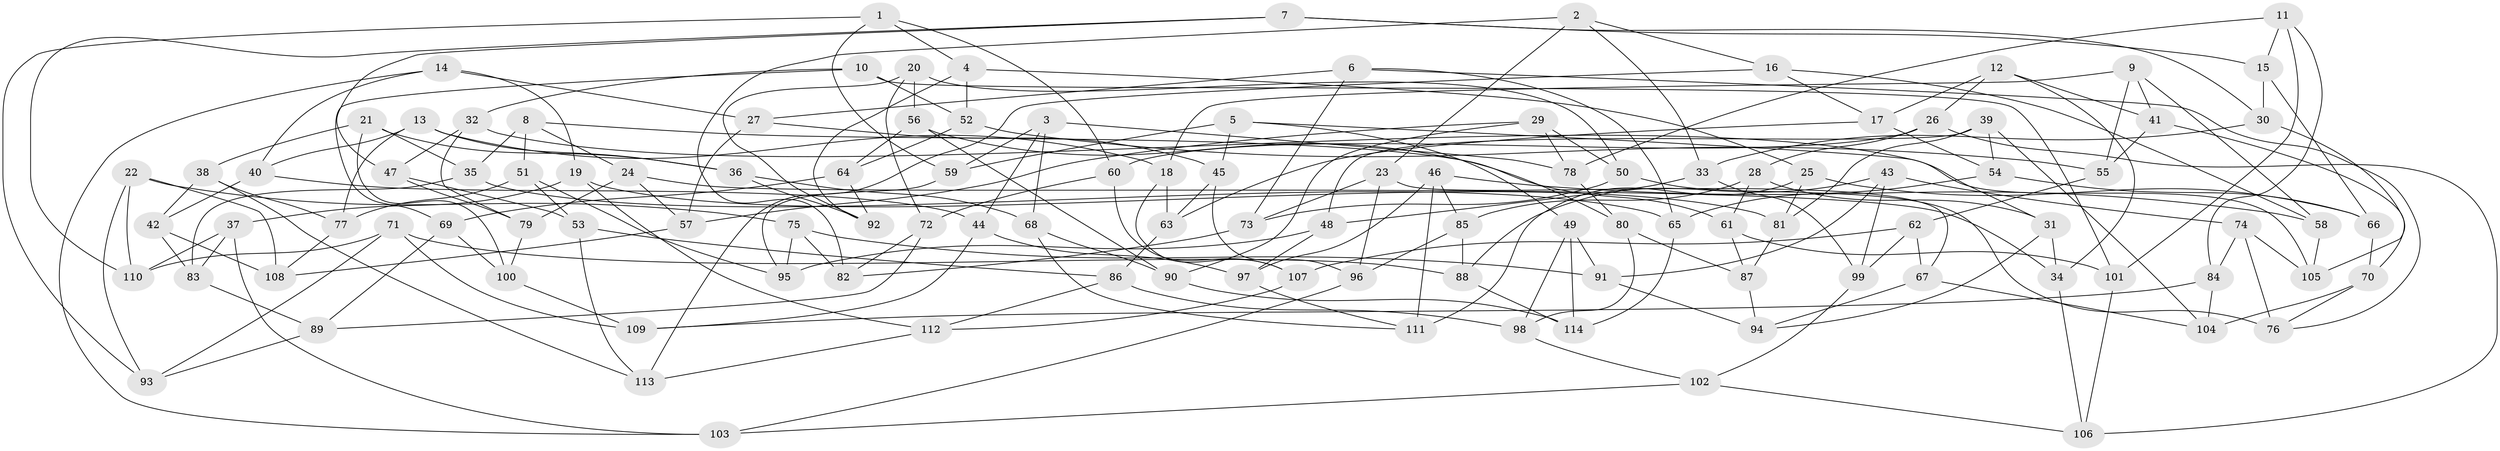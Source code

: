 // coarse degree distribution, {6: 0.2982456140350877, 8: 0.15789473684210525, 9: 0.03508771929824561, 5: 0.05263157894736842, 4: 0.3684210526315789, 10: 0.03508771929824561, 3: 0.017543859649122806, 7: 0.017543859649122806, 13: 0.017543859649122806}
// Generated by graph-tools (version 1.1) at 2025/20/03/04/25 18:20:28]
// undirected, 114 vertices, 228 edges
graph export_dot {
graph [start="1"]
  node [color=gray90,style=filled];
  1;
  2;
  3;
  4;
  5;
  6;
  7;
  8;
  9;
  10;
  11;
  12;
  13;
  14;
  15;
  16;
  17;
  18;
  19;
  20;
  21;
  22;
  23;
  24;
  25;
  26;
  27;
  28;
  29;
  30;
  31;
  32;
  33;
  34;
  35;
  36;
  37;
  38;
  39;
  40;
  41;
  42;
  43;
  44;
  45;
  46;
  47;
  48;
  49;
  50;
  51;
  52;
  53;
  54;
  55;
  56;
  57;
  58;
  59;
  60;
  61;
  62;
  63;
  64;
  65;
  66;
  67;
  68;
  69;
  70;
  71;
  72;
  73;
  74;
  75;
  76;
  77;
  78;
  79;
  80;
  81;
  82;
  83;
  84;
  85;
  86;
  87;
  88;
  89;
  90;
  91;
  92;
  93;
  94;
  95;
  96;
  97;
  98;
  99;
  100;
  101;
  102;
  103;
  104;
  105;
  106;
  107;
  108;
  109;
  110;
  111;
  112;
  113;
  114;
  1 -- 60;
  1 -- 4;
  1 -- 93;
  1 -- 59;
  2 -- 23;
  2 -- 33;
  2 -- 82;
  2 -- 16;
  3 -- 68;
  3 -- 44;
  3 -- 78;
  3 -- 59;
  4 -- 25;
  4 -- 52;
  4 -- 92;
  5 -- 59;
  5 -- 45;
  5 -- 31;
  5 -- 49;
  6 -- 65;
  6 -- 73;
  6 -- 27;
  6 -- 76;
  7 -- 110;
  7 -- 30;
  7 -- 15;
  7 -- 47;
  8 -- 35;
  8 -- 24;
  8 -- 51;
  8 -- 61;
  9 -- 41;
  9 -- 58;
  9 -- 55;
  9 -- 18;
  10 -- 52;
  10 -- 32;
  10 -- 69;
  10 -- 101;
  11 -- 101;
  11 -- 15;
  11 -- 78;
  11 -- 84;
  12 -- 41;
  12 -- 17;
  12 -- 34;
  12 -- 26;
  13 -- 36;
  13 -- 40;
  13 -- 77;
  13 -- 18;
  14 -- 40;
  14 -- 103;
  14 -- 27;
  14 -- 19;
  15 -- 66;
  15 -- 30;
  16 -- 58;
  16 -- 113;
  16 -- 17;
  17 -- 63;
  17 -- 54;
  18 -- 63;
  18 -- 107;
  19 -- 112;
  19 -- 81;
  19 -- 37;
  20 -- 92;
  20 -- 50;
  20 -- 72;
  20 -- 56;
  21 -- 36;
  21 -- 35;
  21 -- 100;
  21 -- 38;
  22 -- 93;
  22 -- 75;
  22 -- 110;
  22 -- 108;
  23 -- 73;
  23 -- 96;
  23 -- 67;
  24 -- 57;
  24 -- 34;
  24 -- 79;
  25 -- 81;
  25 -- 66;
  25 -- 111;
  26 -- 28;
  26 -- 60;
  26 -- 106;
  27 -- 45;
  27 -- 57;
  28 -- 31;
  28 -- 85;
  28 -- 61;
  29 -- 50;
  29 -- 78;
  29 -- 90;
  29 -- 57;
  30 -- 105;
  30 -- 33;
  31 -- 94;
  31 -- 34;
  32 -- 79;
  32 -- 47;
  32 -- 105;
  33 -- 99;
  33 -- 48;
  34 -- 106;
  35 -- 83;
  35 -- 65;
  36 -- 68;
  36 -- 92;
  37 -- 110;
  37 -- 83;
  37 -- 103;
  38 -- 77;
  38 -- 42;
  38 -- 113;
  39 -- 48;
  39 -- 104;
  39 -- 81;
  39 -- 54;
  40 -- 44;
  40 -- 42;
  41 -- 70;
  41 -- 55;
  42 -- 83;
  42 -- 108;
  43 -- 88;
  43 -- 99;
  43 -- 91;
  43 -- 74;
  44 -- 109;
  44 -- 97;
  45 -- 96;
  45 -- 63;
  46 -- 111;
  46 -- 85;
  46 -- 58;
  46 -- 97;
  47 -- 79;
  47 -- 53;
  48 -- 95;
  48 -- 97;
  49 -- 91;
  49 -- 98;
  49 -- 114;
  50 -- 76;
  50 -- 73;
  51 -- 95;
  51 -- 77;
  51 -- 53;
  52 -- 55;
  52 -- 64;
  53 -- 86;
  53 -- 113;
  54 -- 65;
  54 -- 66;
  55 -- 62;
  56 -- 64;
  56 -- 80;
  56 -- 90;
  57 -- 108;
  58 -- 105;
  59 -- 95;
  60 -- 72;
  60 -- 107;
  61 -- 101;
  61 -- 87;
  62 -- 67;
  62 -- 107;
  62 -- 99;
  63 -- 86;
  64 -- 69;
  64 -- 92;
  65 -- 114;
  66 -- 70;
  67 -- 104;
  67 -- 94;
  68 -- 111;
  68 -- 90;
  69 -- 89;
  69 -- 100;
  70 -- 76;
  70 -- 104;
  71 -- 88;
  71 -- 93;
  71 -- 110;
  71 -- 109;
  72 -- 89;
  72 -- 82;
  73 -- 82;
  74 -- 76;
  74 -- 84;
  74 -- 105;
  75 -- 82;
  75 -- 91;
  75 -- 95;
  77 -- 108;
  78 -- 80;
  79 -- 100;
  80 -- 87;
  80 -- 98;
  81 -- 87;
  83 -- 89;
  84 -- 109;
  84 -- 104;
  85 -- 96;
  85 -- 88;
  86 -- 98;
  86 -- 112;
  87 -- 94;
  88 -- 114;
  89 -- 93;
  90 -- 114;
  91 -- 94;
  96 -- 103;
  97 -- 111;
  98 -- 102;
  99 -- 102;
  100 -- 109;
  101 -- 106;
  102 -- 106;
  102 -- 103;
  107 -- 112;
  112 -- 113;
}
